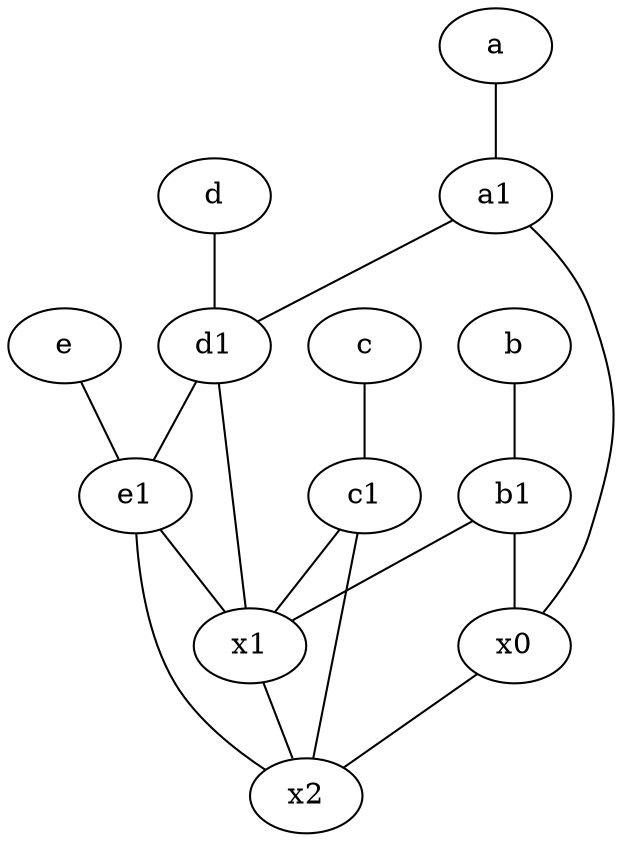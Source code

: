 graph {
	node [labelfontsize=50]
	c1 [labelfontsize=50 pos="4.5,3!"]
	x0 [labelfontsize=50]
	b [labelfontsize=50 pos="10,4!"]
	c [labelfontsize=50 pos="4.5,2!"]
	d [labelfontsize=50 pos="2,5!"]
	x2 [labelfontsize=50]
	b1 [labelfontsize=50 pos="9,4!"]
	a1 [labelfontsize=50 pos="8,3!"]
	a [labelfontsize=50 pos="8,2!"]
	e [labelfontsize=50 pos="7,9!"]
	x1 [labelfontsize=50]
	e1 [labelfontsize=50 pos="7,7!"]
	d1 [labelfontsize=50 pos="3,5!"]
	x0 -- x2
	a1 -- x0
	d -- d1
	c1 -- x1
	d1 -- e1
	c -- c1
	b1 -- x0
	a -- a1
	b -- b1
	e1 -- x1
	c1 -- x2
	b1 -- x1
	a1 -- d1
	d1 -- x1
	e -- e1
	x1 -- x2
	e1 -- x2
}

